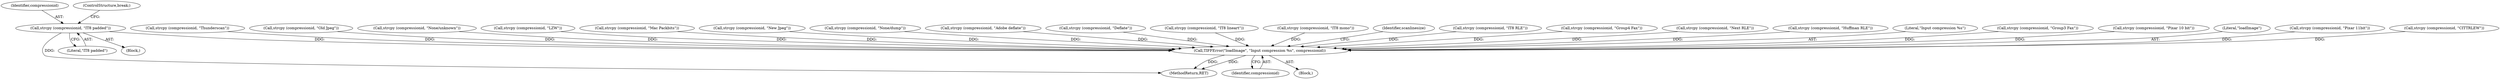 digraph "0_libtiff_83a4b92815ea04969d494416eaae3d4c6b338e4a#diff-c8b4b355f9b5c06d585b23138e1c185f_5@API" {
"1000372" [label="(Call,strcpy (compressionid, \"IT8 padded\"))"];
"1000416" [label="(Call,TIFFError(\"loadImage\", \"Input compression %s\", compressionid))"];
"1000392" [label="(Call,strcpy (compressionid, \"Pixar 10 bit\"))"];
"1000417" [label="(Literal,\"loadImage\")"];
"1000397" [label="(Call,strcpy (compressionid, \"Pixar 11bit\"))"];
"1000357" [label="(Call,strcpy (compressionid, \"CITTRLEW\"))"];
"1000315" [label="(Block,)"];
"1000367" [label="(Call,strcpy (compressionid, \"Thunderscan\"))"];
"1000342" [label="(Call,strcpy (compressionid, \"Old Jpeg\"))"];
"1000372" [label="(Call,strcpy (compressionid, \"IT8 padded\"))"];
"1000412" [label="(Call,strcpy (compressionid, \"None/unknown\"))"];
"1000337" [label="(Call,strcpy (compressionid, \"LZW\"))"];
"1000419" [label="(Identifier,compressionid)"];
"1000362" [label="(Call,strcpy (compressionid, \"Mac Packbits\"))"];
"1000347" [label="(Call,strcpy (compressionid, \"New Jpeg\"))"];
"1000317" [label="(Call,strcpy (compressionid, \"None/dump\"))"];
"1000373" [label="(Identifier,compressionid)"];
"1001214" [label="(MethodReturn,RET)"];
"1000407" [label="(Call,strcpy (compressionid, \"Adobe deflate\"))"];
"1000402" [label="(Call,strcpy (compressionid, \"Deflate\"))"];
"1000387" [label="(Call,strcpy (compressionid, \"IT8 lineart\"))"];
"1000382" [label="(Call,strcpy (compressionid, \"IT8 mono\"))"];
"1000421" [label="(Identifier,scanlinesize)"];
"1000377" [label="(Call,strcpy (compressionid, \"IT8 RLE\"))"];
"1000375" [label="(ControlStructure,break;)"];
"1000374" [label="(Literal,\"IT8 padded\")"];
"1000416" [label="(Call,TIFFError(\"loadImage\", \"Input compression %s\", compressionid))"];
"1000332" [label="(Call,strcpy (compressionid, \"Group4 Fax\"))"];
"1000132" [label="(Block,)"];
"1000352" [label="(Call,strcpy (compressionid, \"Next RLE\"))"];
"1000322" [label="(Call,strcpy (compressionid, \"Huffman RLE\"))"];
"1000418" [label="(Literal,\"Input compression %s\")"];
"1000327" [label="(Call,strcpy (compressionid, \"Group3 Fax\"))"];
"1000372" -> "1000315"  [label="AST: "];
"1000372" -> "1000374"  [label="CFG: "];
"1000373" -> "1000372"  [label="AST: "];
"1000374" -> "1000372"  [label="AST: "];
"1000375" -> "1000372"  [label="CFG: "];
"1000372" -> "1001214"  [label="DDG: "];
"1000372" -> "1000416"  [label="DDG: "];
"1000416" -> "1000132"  [label="AST: "];
"1000416" -> "1000419"  [label="CFG: "];
"1000417" -> "1000416"  [label="AST: "];
"1000418" -> "1000416"  [label="AST: "];
"1000419" -> "1000416"  [label="AST: "];
"1000421" -> "1000416"  [label="CFG: "];
"1000416" -> "1001214"  [label="DDG: "];
"1000416" -> "1001214"  [label="DDG: "];
"1000332" -> "1000416"  [label="DDG: "];
"1000382" -> "1000416"  [label="DDG: "];
"1000397" -> "1000416"  [label="DDG: "];
"1000337" -> "1000416"  [label="DDG: "];
"1000377" -> "1000416"  [label="DDG: "];
"1000322" -> "1000416"  [label="DDG: "];
"1000362" -> "1000416"  [label="DDG: "];
"1000342" -> "1000416"  [label="DDG: "];
"1000317" -> "1000416"  [label="DDG: "];
"1000407" -> "1000416"  [label="DDG: "];
"1000367" -> "1000416"  [label="DDG: "];
"1000352" -> "1000416"  [label="DDG: "];
"1000347" -> "1000416"  [label="DDG: "];
"1000392" -> "1000416"  [label="DDG: "];
"1000387" -> "1000416"  [label="DDG: "];
"1000327" -> "1000416"  [label="DDG: "];
"1000402" -> "1000416"  [label="DDG: "];
"1000412" -> "1000416"  [label="DDG: "];
"1000357" -> "1000416"  [label="DDG: "];
}
